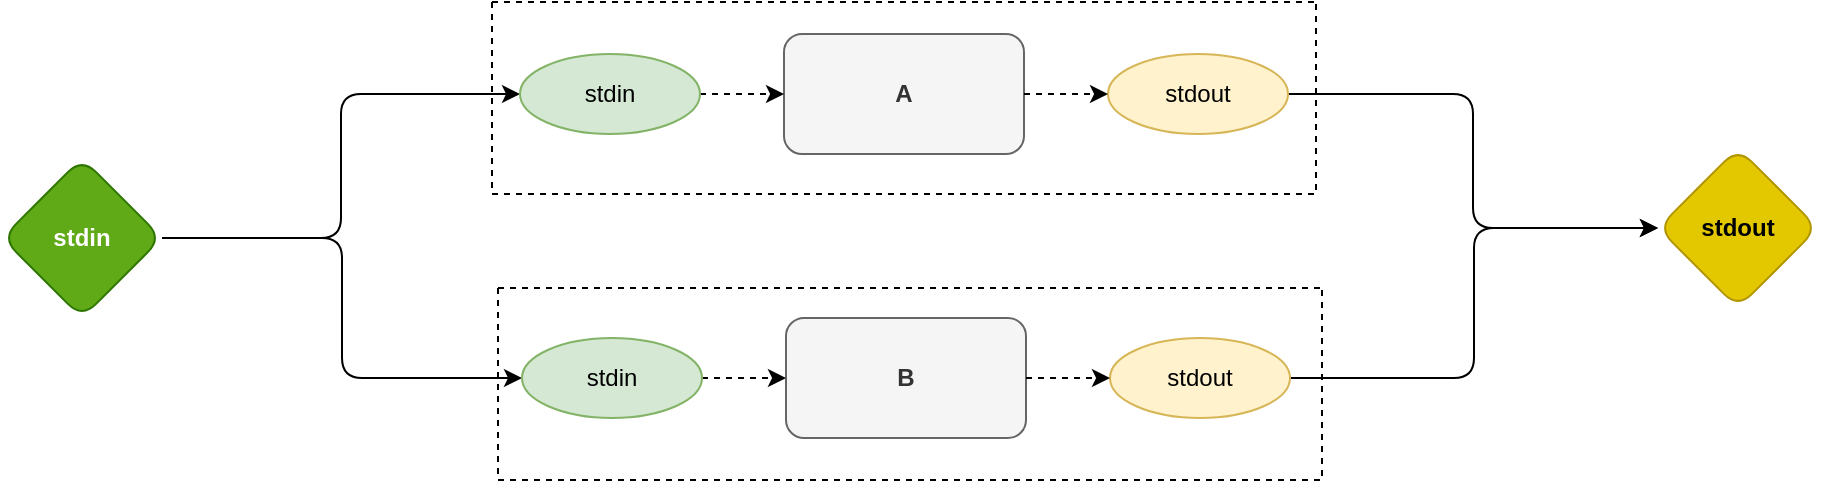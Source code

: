 <mxfile compressed="false" version="14.6.13" type="device">
  <diagram id="8PI5glCoYeSU1P0FbpF8" name="main">
    <mxGraphModel dx="1230" dy="362" grid="0" gridSize="10" guides="1" tooltips="1" connect="1" arrows="1" fold="1" page="0" pageScale="1" pageWidth="850" pageHeight="1100" math="0" shadow="0">
      <root>
        <mxCell id="0" />
        <mxCell id="1" parent="0" />
        <mxCell id="wzED7ktJJkokemNBI6Fu-51" style="edgeStyle=orthogonalEdgeStyle;rounded=1;orthogonalLoop=1;jettySize=auto;html=1;exitX=1;exitY=0.5;exitDx=0;exitDy=0;entryX=0;entryY=0.5;entryDx=0;entryDy=0;" parent="1" source="wzED7ktJJkokemNBI6Fu-29" target="wzED7ktJJkokemNBI6Fu-34" edge="1">
          <mxGeometry relative="1" as="geometry" />
        </mxCell>
        <mxCell id="Ygyi-dmetRk-7bIZP3Wp-1" style="edgeStyle=orthogonalEdgeStyle;rounded=1;orthogonalLoop=1;jettySize=auto;html=1;exitX=1;exitY=0.5;exitDx=0;exitDy=0;entryX=0;entryY=0.5;entryDx=0;entryDy=0;" parent="1" source="wzED7ktJJkokemNBI6Fu-29" target="wzED7ktJJkokemNBI6Fu-39" edge="1">
          <mxGeometry relative="1" as="geometry" />
        </mxCell>
        <mxCell id="wzED7ktJJkokemNBI6Fu-29" value="stdin" style="rhombus;whiteSpace=wrap;html=1;rounded=1;fillColor=#60a917;strokeColor=#2D7600;fontStyle=1;fontColor=#ffffff;" parent="1" vertex="1">
          <mxGeometry x="67" y="250" width="80" height="80" as="geometry" />
        </mxCell>
        <mxCell id="wzED7ktJJkokemNBI6Fu-30" value="stdout" style="rhombus;whiteSpace=wrap;html=1;rounded=1;fillColor=#e3c800;strokeColor=#B09500;fontStyle=1;fontColor=#000000;" parent="1" vertex="1">
          <mxGeometry x="895" y="245" width="80" height="80" as="geometry" />
        </mxCell>
        <mxCell id="Ygyi-dmetRk-7bIZP3Wp-2" style="edgeStyle=orthogonalEdgeStyle;rounded=1;orthogonalLoop=1;jettySize=auto;html=1;exitX=1;exitY=0.5;exitDx=0;exitDy=0;entryX=0;entryY=0.5;entryDx=0;entryDy=0;" parent="1" source="wzED7ktJJkokemNBI6Fu-35" target="wzED7ktJJkokemNBI6Fu-30" edge="1">
          <mxGeometry relative="1" as="geometry" />
        </mxCell>
        <mxCell id="wzED7ktJJkokemNBI6Fu-54" style="edgeStyle=orthogonalEdgeStyle;rounded=1;orthogonalLoop=1;jettySize=auto;html=1;exitX=1;exitY=0.5;exitDx=0;exitDy=0;entryX=0;entryY=0.5;entryDx=0;entryDy=0;" parent="1" source="wzED7ktJJkokemNBI6Fu-40" target="wzED7ktJJkokemNBI6Fu-30" edge="1">
          <mxGeometry relative="1" as="geometry" />
        </mxCell>
        <mxCell id="MoNVk43rCxuawvniBxpP-3" value="" style="swimlane;startSize=0;fillColor=none;strokeWidth=1;dashed=1;" parent="1" vertex="1">
          <mxGeometry x="312" y="172" width="412" height="96" as="geometry">
            <mxRectangle x="312" y="172" width="50" height="44" as="alternateBounds" />
          </mxGeometry>
        </mxCell>
        <mxCell id="wzED7ktJJkokemNBI6Fu-32" value="A" style="rounded=1;whiteSpace=wrap;html=1;fillColor=#f5f5f5;strokeColor=#666666;fontColor=#333333;fontStyle=1" parent="MoNVk43rCxuawvniBxpP-3" vertex="1">
          <mxGeometry x="146" y="16" width="120" height="60" as="geometry" />
        </mxCell>
        <mxCell id="wzED7ktJJkokemNBI6Fu-33" style="edgeStyle=orthogonalEdgeStyle;rounded=1;orthogonalLoop=1;jettySize=auto;html=1;exitX=1;exitY=0.5;exitDx=0;exitDy=0;entryX=0;entryY=0.5;entryDx=0;entryDy=0;endArrow=classic;endFill=1;dashed=1;" parent="MoNVk43rCxuawvniBxpP-3" source="wzED7ktJJkokemNBI6Fu-34" target="wzED7ktJJkokemNBI6Fu-32" edge="1">
          <mxGeometry relative="1" as="geometry" />
        </mxCell>
        <mxCell id="wzED7ktJJkokemNBI6Fu-34" value="stdin" style="ellipse;whiteSpace=wrap;html=1;rounded=1;fillColor=#d5e8d4;strokeColor=#82b366;" parent="MoNVk43rCxuawvniBxpP-3" vertex="1">
          <mxGeometry x="14" y="26" width="90" height="40" as="geometry" />
        </mxCell>
        <mxCell id="wzED7ktJJkokemNBI6Fu-35" value="stdout" style="ellipse;whiteSpace=wrap;html=1;rounded=1;fillColor=#fff2cc;strokeColor=#d6b656;" parent="MoNVk43rCxuawvniBxpP-3" vertex="1">
          <mxGeometry x="308" y="26" width="90" height="40" as="geometry" />
        </mxCell>
        <mxCell id="wzED7ktJJkokemNBI6Fu-31" style="edgeStyle=orthogonalEdgeStyle;rounded=1;orthogonalLoop=1;jettySize=auto;html=1;exitX=1;exitY=0.5;exitDx=0;exitDy=0;endArrow=classic;endFill=1;dashed=1;" parent="MoNVk43rCxuawvniBxpP-3" source="wzED7ktJJkokemNBI6Fu-32" target="wzED7ktJJkokemNBI6Fu-35" edge="1">
          <mxGeometry relative="1" as="geometry" />
        </mxCell>
        <mxCell id="MoNVk43rCxuawvniBxpP-4" value="" style="swimlane;startSize=0;dashed=1;" parent="1" vertex="1">
          <mxGeometry x="315" y="315" width="412" height="96" as="geometry">
            <mxRectangle x="315" y="315" width="50" height="44" as="alternateBounds" />
          </mxGeometry>
        </mxCell>
        <mxCell id="wzED7ktJJkokemNBI6Fu-37" value="B" style="rounded=1;whiteSpace=wrap;html=1;fontStyle=1;fillColor=#f5f5f5;strokeColor=#666666;fontColor=#333333;" parent="MoNVk43rCxuawvniBxpP-4" vertex="1">
          <mxGeometry x="144" y="15" width="120" height="60" as="geometry" />
        </mxCell>
        <mxCell id="wzED7ktJJkokemNBI6Fu-38" style="edgeStyle=orthogonalEdgeStyle;rounded=1;orthogonalLoop=1;jettySize=auto;html=1;exitX=1;exitY=0.5;exitDx=0;exitDy=0;entryX=0;entryY=0.5;entryDx=0;entryDy=0;endArrow=classic;endFill=1;dashed=1;" parent="MoNVk43rCxuawvniBxpP-4" source="wzED7ktJJkokemNBI6Fu-39" target="wzED7ktJJkokemNBI6Fu-37" edge="1">
          <mxGeometry relative="1" as="geometry" />
        </mxCell>
        <mxCell id="wzED7ktJJkokemNBI6Fu-39" value="stdin" style="ellipse;whiteSpace=wrap;html=1;rounded=1;fillColor=#d5e8d4;strokeColor=#82b366;" parent="MoNVk43rCxuawvniBxpP-4" vertex="1">
          <mxGeometry x="12" y="25" width="90" height="40" as="geometry" />
        </mxCell>
        <mxCell id="wzED7ktJJkokemNBI6Fu-40" value="stdout" style="ellipse;whiteSpace=wrap;html=1;rounded=1;fillColor=#fff2cc;strokeColor=#d6b656;" parent="MoNVk43rCxuawvniBxpP-4" vertex="1">
          <mxGeometry x="306" y="25" width="90" height="40" as="geometry" />
        </mxCell>
        <mxCell id="wzED7ktJJkokemNBI6Fu-36" style="edgeStyle=orthogonalEdgeStyle;rounded=1;orthogonalLoop=1;jettySize=auto;html=1;exitX=1;exitY=0.5;exitDx=0;exitDy=0;endArrow=classic;endFill=1;dashed=1;" parent="MoNVk43rCxuawvniBxpP-4" source="wzED7ktJJkokemNBI6Fu-37" target="wzED7ktJJkokemNBI6Fu-40" edge="1">
          <mxGeometry relative="1" as="geometry" />
        </mxCell>
      </root>
    </mxGraphModel>
  </diagram>
</mxfile>
